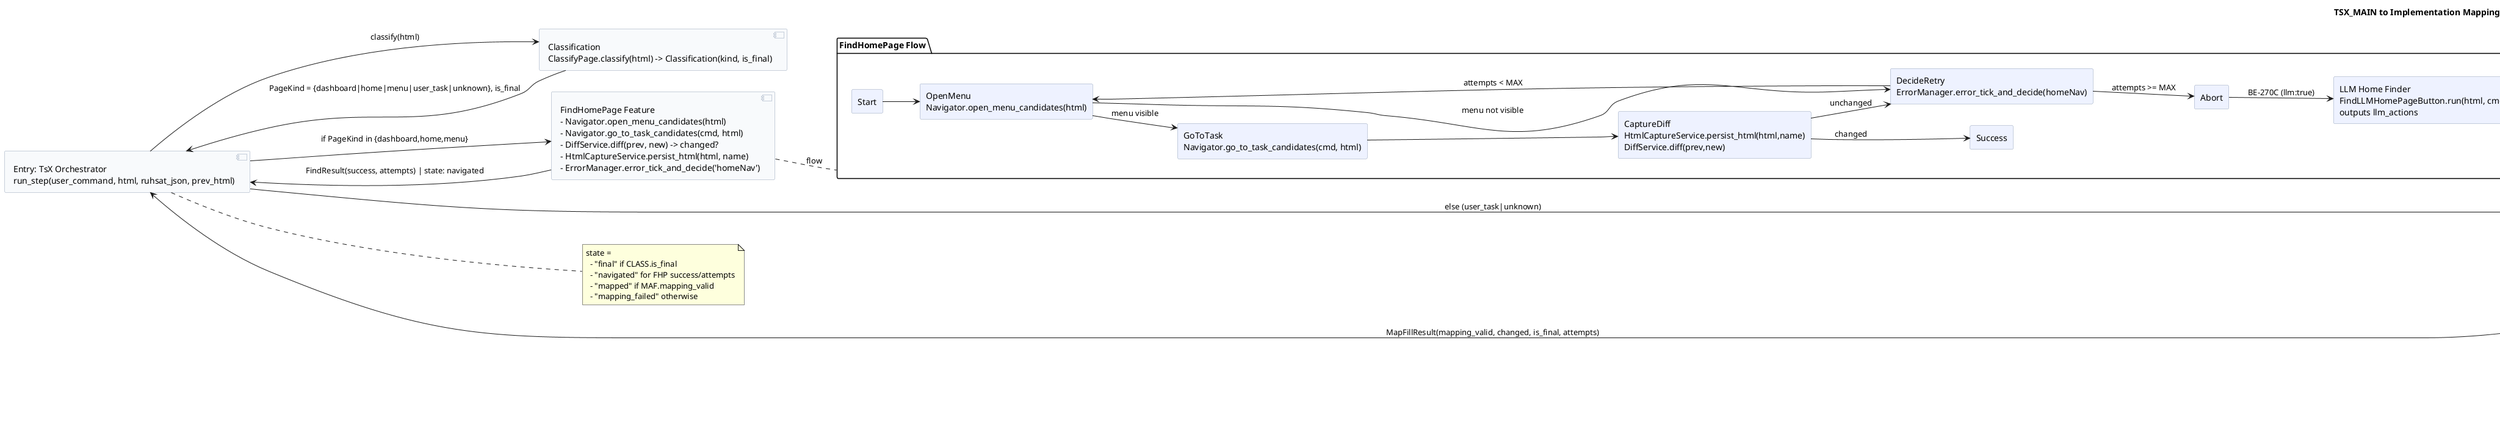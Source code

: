 @startuml TSX_MAIN_GPT
title TSX_MAIN to Implementation Mapping (Functions & Components)

skinparam defaultFontName "Segoe UI"
skinparam component {
  BackgroundColor #f8fafc
  BorderColor #94a3b8
}
skinparam rectangle {
  BackgroundColor #eef2ff
  BorderColor #94a3b8
}
left to right direction

component ORCH as "Entry: TsX Orchestrator\nrun_step(user_command, html, ruhsat_json, prev_html)"

component CLASS as "Classification\nClassifyPage.classify(html) -> Classification(kind, is_final)"

component FHP as "FindHomePage Feature\n- Navigator.open_menu_candidates(html)\n- Navigator.go_to_task_candidates(cmd, html)\n- DiffService.diff(prev, new) -> changed?\n- HtmlCaptureService.persist_html(html, name)\n- ErrorManager.error_tick_and_decide('homeNav')"

component MAF as "MapAndFill Feature\n- map_form_fields_llm(html, ruhsat_json)  [adapter: license_llm.pageread_llm.map_json_to_html_fields]\n- MappingValidator.validate_mapping_selectors(html, mapping)  [adapter: /api/ts3/analyze-selectors]\n- ScriptFiller.generate_and_execute_fill_script(mapping)  [TS3 plan/script path]\n- DiffService.diff(prev, new)\n- FinalDetector.detect_final_page(html)\n- Finalizer.click_final_action(html)\n- ErrorManager.error_tick_and_decide(mapping)"


ORCH --> CLASS : classify(html)
CLASS --> ORCH : PageKind = {dashboard|home|menu|user_task|unknown}, is_final

ORCH --> FHP : if PageKind in {dashboard,home,menu}
FHP --> ORCH : FindResult(success, attempts) | state: navigated

ORCH --> MAF : else (user_task|unknown)
MAF --> ORCH : MapFillResult(mapping_valid, changed, is_final, attempts)
note right of ORCH
  state =
    - "final" if CLASS.is_final
    - "navigated" for FHP success/attempts
    - "mapped" if MAF.mapping_valid
    - "mapping_failed" otherwise
end note

legend right
  Components
  - HtmlCaptureService: writes to memory/TmpData/webbot2html/[*]
  - MappingValidator: wraps TS3 selector analyzer
  - ScriptFiller: bridges to TS3 script generator (dev-only in unit tests)
  - ErrorManager: bounded retries for homeNav/mapping
  - DiffService: structural HTML diff -> changed?
endlegend

' --- Feature Flows (same page; simplified as rectangles) ---
package "FindHomePage Flow" as FHP_FLOW {
  rectangle FHP_Start as "Start"
  rectangle FHP_OpenMenu as "OpenMenu\nNavigator.open_menu_candidates(html)"
  rectangle FHP_GoToTask as "GoToTask\nNavigator.go_to_task_candidates(cmd, html)"
  rectangle FHP_CaptureDiff as "CaptureDiff\nHtmlCaptureService.persist_html(html,name)\nDiffService.diff(prev,new)"
  rectangle FHP_DecideRetry as "DecideRetry\nErrorManager.error_tick_and_decide(homeNav)"
  rectangle FHP_Success as "Success"
  rectangle FHP_Abort as "Abort"
  rectangle FHP_LLM as "LLM Home Finder\nFindLLMHomePageButton.run(html, cmd)\noutputs llm_actions"

  FHP_Start --> FHP_OpenMenu
  FHP_OpenMenu --> FHP_GoToTask : menu visible
  FHP_OpenMenu --> FHP_DecideRetry : menu not visible
  FHP_GoToTask --> FHP_CaptureDiff
  FHP_CaptureDiff --> FHP_Success : changed
  FHP_CaptureDiff --> FHP_DecideRetry : unchanged
  FHP_DecideRetry --> FHP_OpenMenu : attempts < MAX
  FHP_DecideRetry --> FHP_Abort : attempts >= MAX
  FHP_Abort --> FHP_LLM : BE-270C (llm:true)
  FHP_LLM ..> MAF : BE-3206 propose llm_actions (llm:true)
}

package "MapAndFill Flow" as MAF_FLOW {
  rectangle MAF_Start as "Start"
  rectangle MAF_MapLLM as "MapLLM\nmap_form_fields_llm(html, ruhsat_json)"
  rectangle MAF_Validate as "Validate\nMappingValidator.validate_mapping_selectors(html,mapping)"
  rectangle MAF_ScriptFill as "ScriptFill\nScriptFiller.generate_and_execute_fill_script(mapping)"
  rectangle MAF_DetectFinal as "DetectFinal\nFinalDetector.detect_final_page(html)"
  rectangle MAF_Finalize as "Finalize\nFinalizer.click_final_action(html)"
  rectangle MAF_CaptureDiff as "CaptureDiff\nDiffService.diff(prev,new)"
  rectangle MAF_DecideRetry as "DecideRetry\nErrorManager.error_tick_and_decide(mapping)"
  rectangle MAF_Success as "Success"
  rectangle MAF_Abort as "Abort"

  MAF_Start --> MAF_MapLLM
  MAF_MapLLM --> MAF_Validate
  MAF_Validate --> MAF_ScriptFill : mapping valid
  MAF_Validate --> MAF_DecideRetry : invalid
  MAF_ScriptFill --> MAF_DetectFinal
  MAF_DetectFinal --> MAF_Finalize : is_final
  MAF_DetectFinal --> MAF_CaptureDiff : not final
  MAF_CaptureDiff --> MAF_Success : changed
  MAF_CaptureDiff --> MAF_DecideRetry : unchanged
  MAF_Finalize --> MAF_Success
  MAF_DecideRetry --> MAF_MapLLM : attempts < MAX
  MAF_DecideRetry --> MAF_Abort : attempts >= MAX
}

FHP .. FHP_FLOW : flow
MAF .. MAF_FLOW : flow

note right of FHP_LLM
  Logs (green, llm:true):
  - BE-270C FindHomePage fallback
  - BE-3206 LLM home candidates (llm_actions)
  - BE-3208/3209 MapAndFill fallback
  API details: { llm_used: true, llm_actions: [...] }
end note

@enduml
